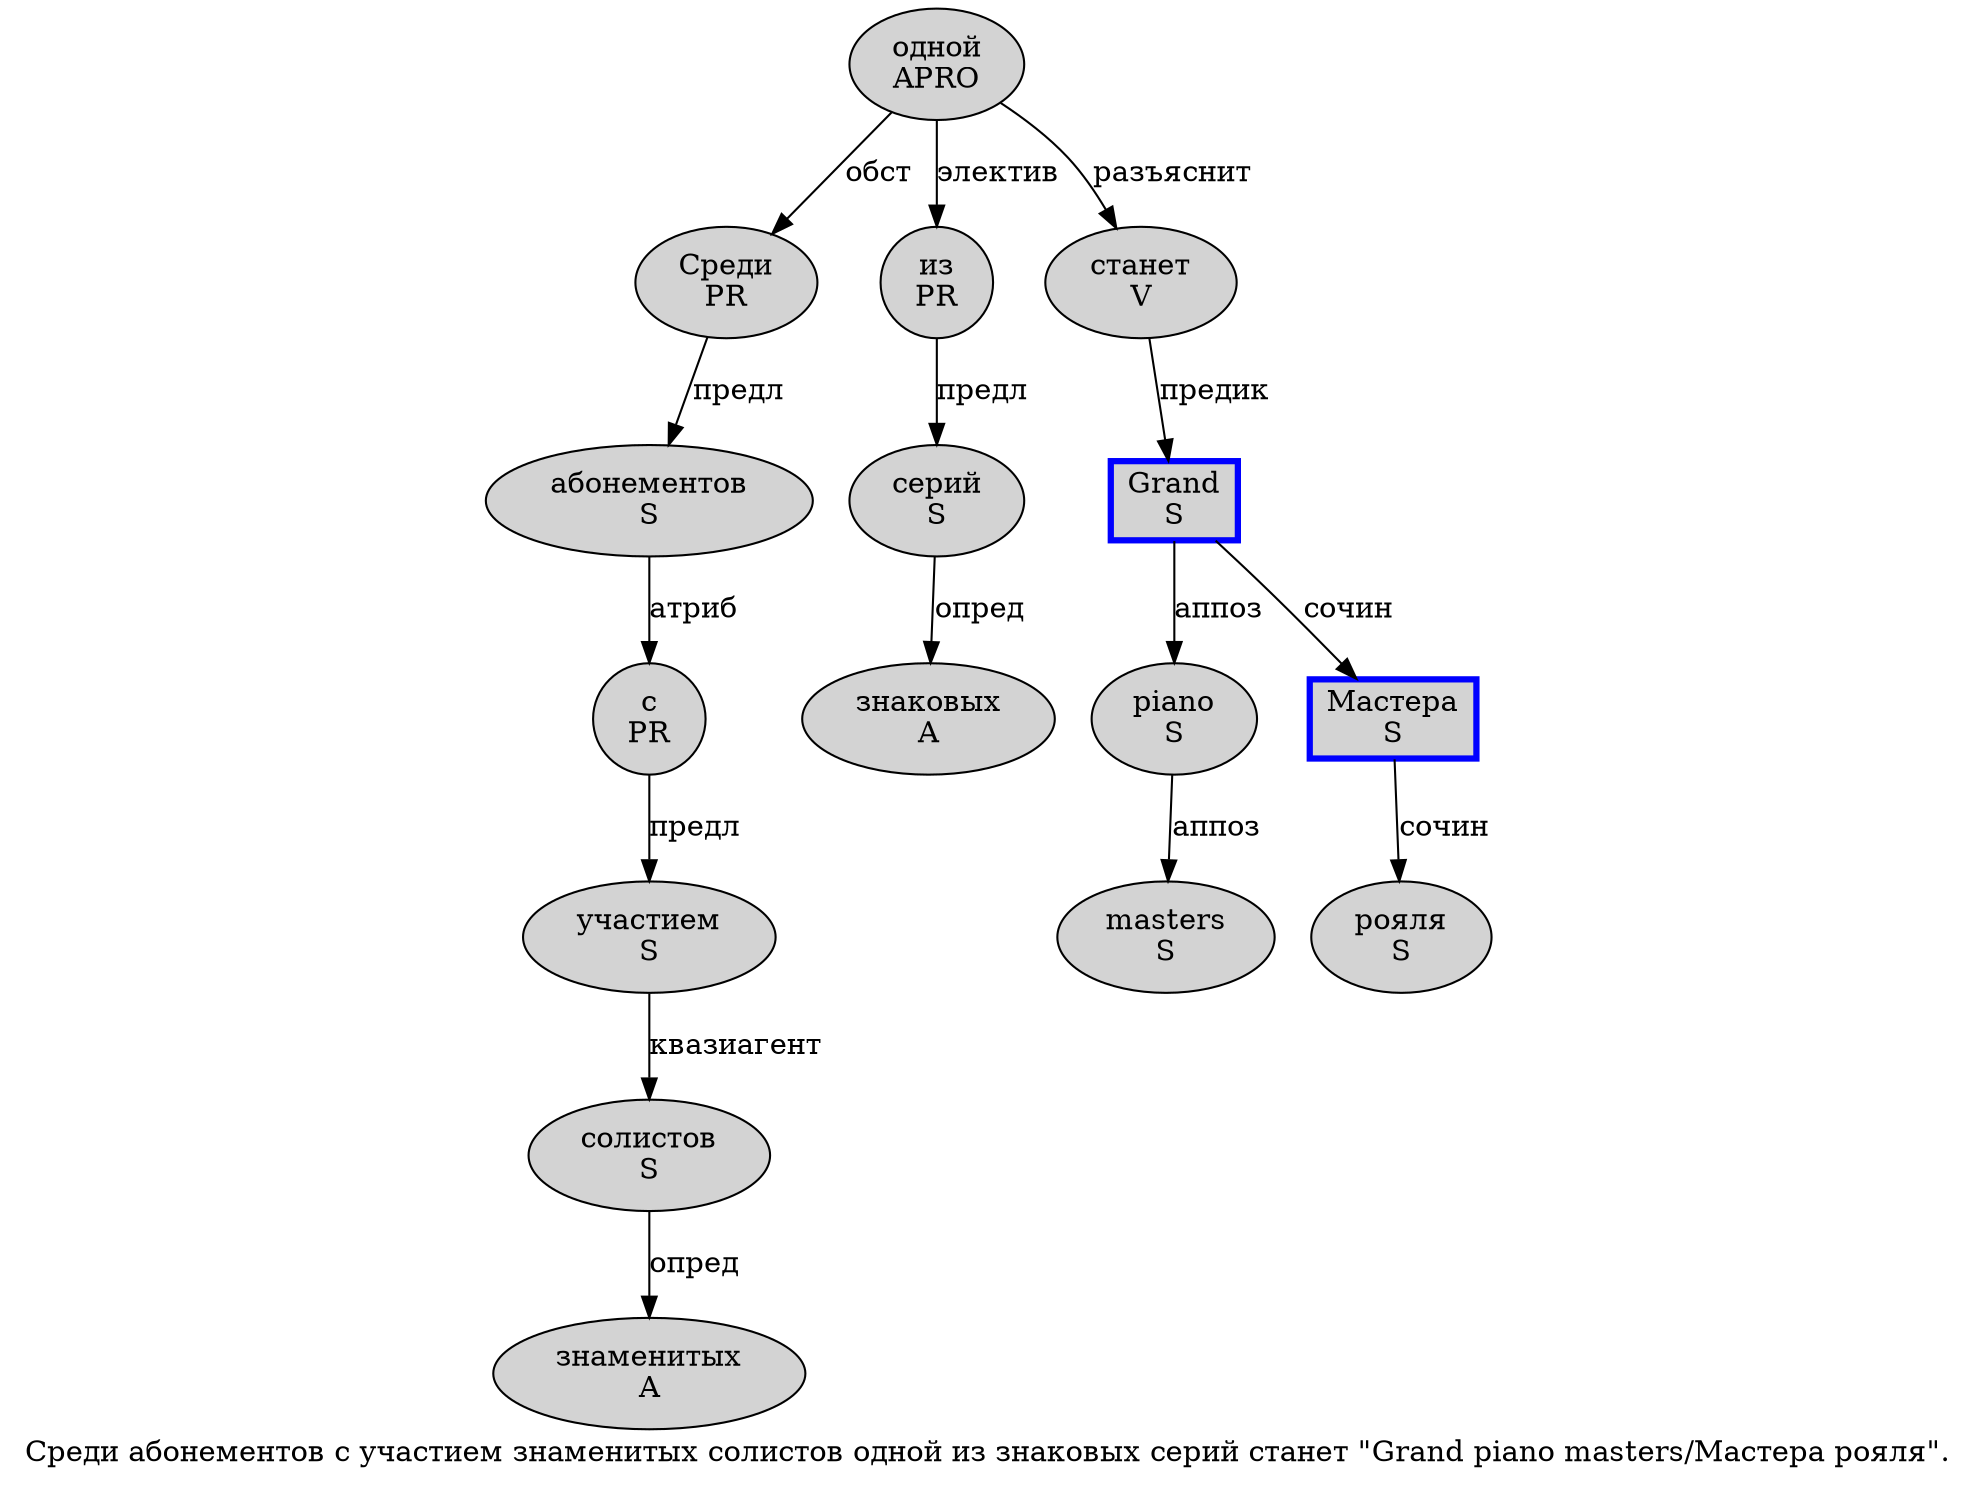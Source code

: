 digraph SENTENCE_946 {
	graph [label="Среди абонементов с участием знаменитых солистов одной из знаковых серий станет \"Grand piano masters/Мастера рояля\"."]
	node [style=filled]
		0 [label="Среди
PR" color="" fillcolor=lightgray penwidth=1 shape=ellipse]
		1 [label="абонементов
S" color="" fillcolor=lightgray penwidth=1 shape=ellipse]
		2 [label="с
PR" color="" fillcolor=lightgray penwidth=1 shape=ellipse]
		3 [label="участием
S" color="" fillcolor=lightgray penwidth=1 shape=ellipse]
		4 [label="знаменитых
A" color="" fillcolor=lightgray penwidth=1 shape=ellipse]
		5 [label="солистов
S" color="" fillcolor=lightgray penwidth=1 shape=ellipse]
		6 [label="одной
APRO" color="" fillcolor=lightgray penwidth=1 shape=ellipse]
		7 [label="из
PR" color="" fillcolor=lightgray penwidth=1 shape=ellipse]
		8 [label="знаковых
A" color="" fillcolor=lightgray penwidth=1 shape=ellipse]
		9 [label="серий
S" color="" fillcolor=lightgray penwidth=1 shape=ellipse]
		10 [label="станет
V" color="" fillcolor=lightgray penwidth=1 shape=ellipse]
		12 [label="Grand
S" color=blue fillcolor=lightgray penwidth=3 shape=box]
		13 [label="piano
S" color="" fillcolor=lightgray penwidth=1 shape=ellipse]
		14 [label="masters
S" color="" fillcolor=lightgray penwidth=1 shape=ellipse]
		16 [label="Мастера
S" color=blue fillcolor=lightgray penwidth=3 shape=box]
		17 [label="рояля
S" color="" fillcolor=lightgray penwidth=1 shape=ellipse]
			1 -> 2 [label="атриб"]
			13 -> 14 [label="аппоз"]
			10 -> 12 [label="предик"]
			16 -> 17 [label="сочин"]
			0 -> 1 [label="предл"]
			9 -> 8 [label="опред"]
			6 -> 0 [label="обст"]
			6 -> 7 [label="электив"]
			6 -> 10 [label="разъяснит"]
			12 -> 13 [label="аппоз"]
			12 -> 16 [label="сочин"]
			2 -> 3 [label="предл"]
			7 -> 9 [label="предл"]
			5 -> 4 [label="опред"]
			3 -> 5 [label="квазиагент"]
}